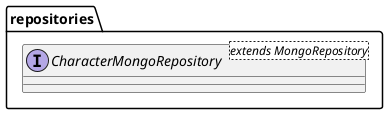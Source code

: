 @startuml
'https://plantuml.com/class-diagram

package repositories {
    interface CharacterMongoRepository<extends MongoRepository> {}
}

@enduml